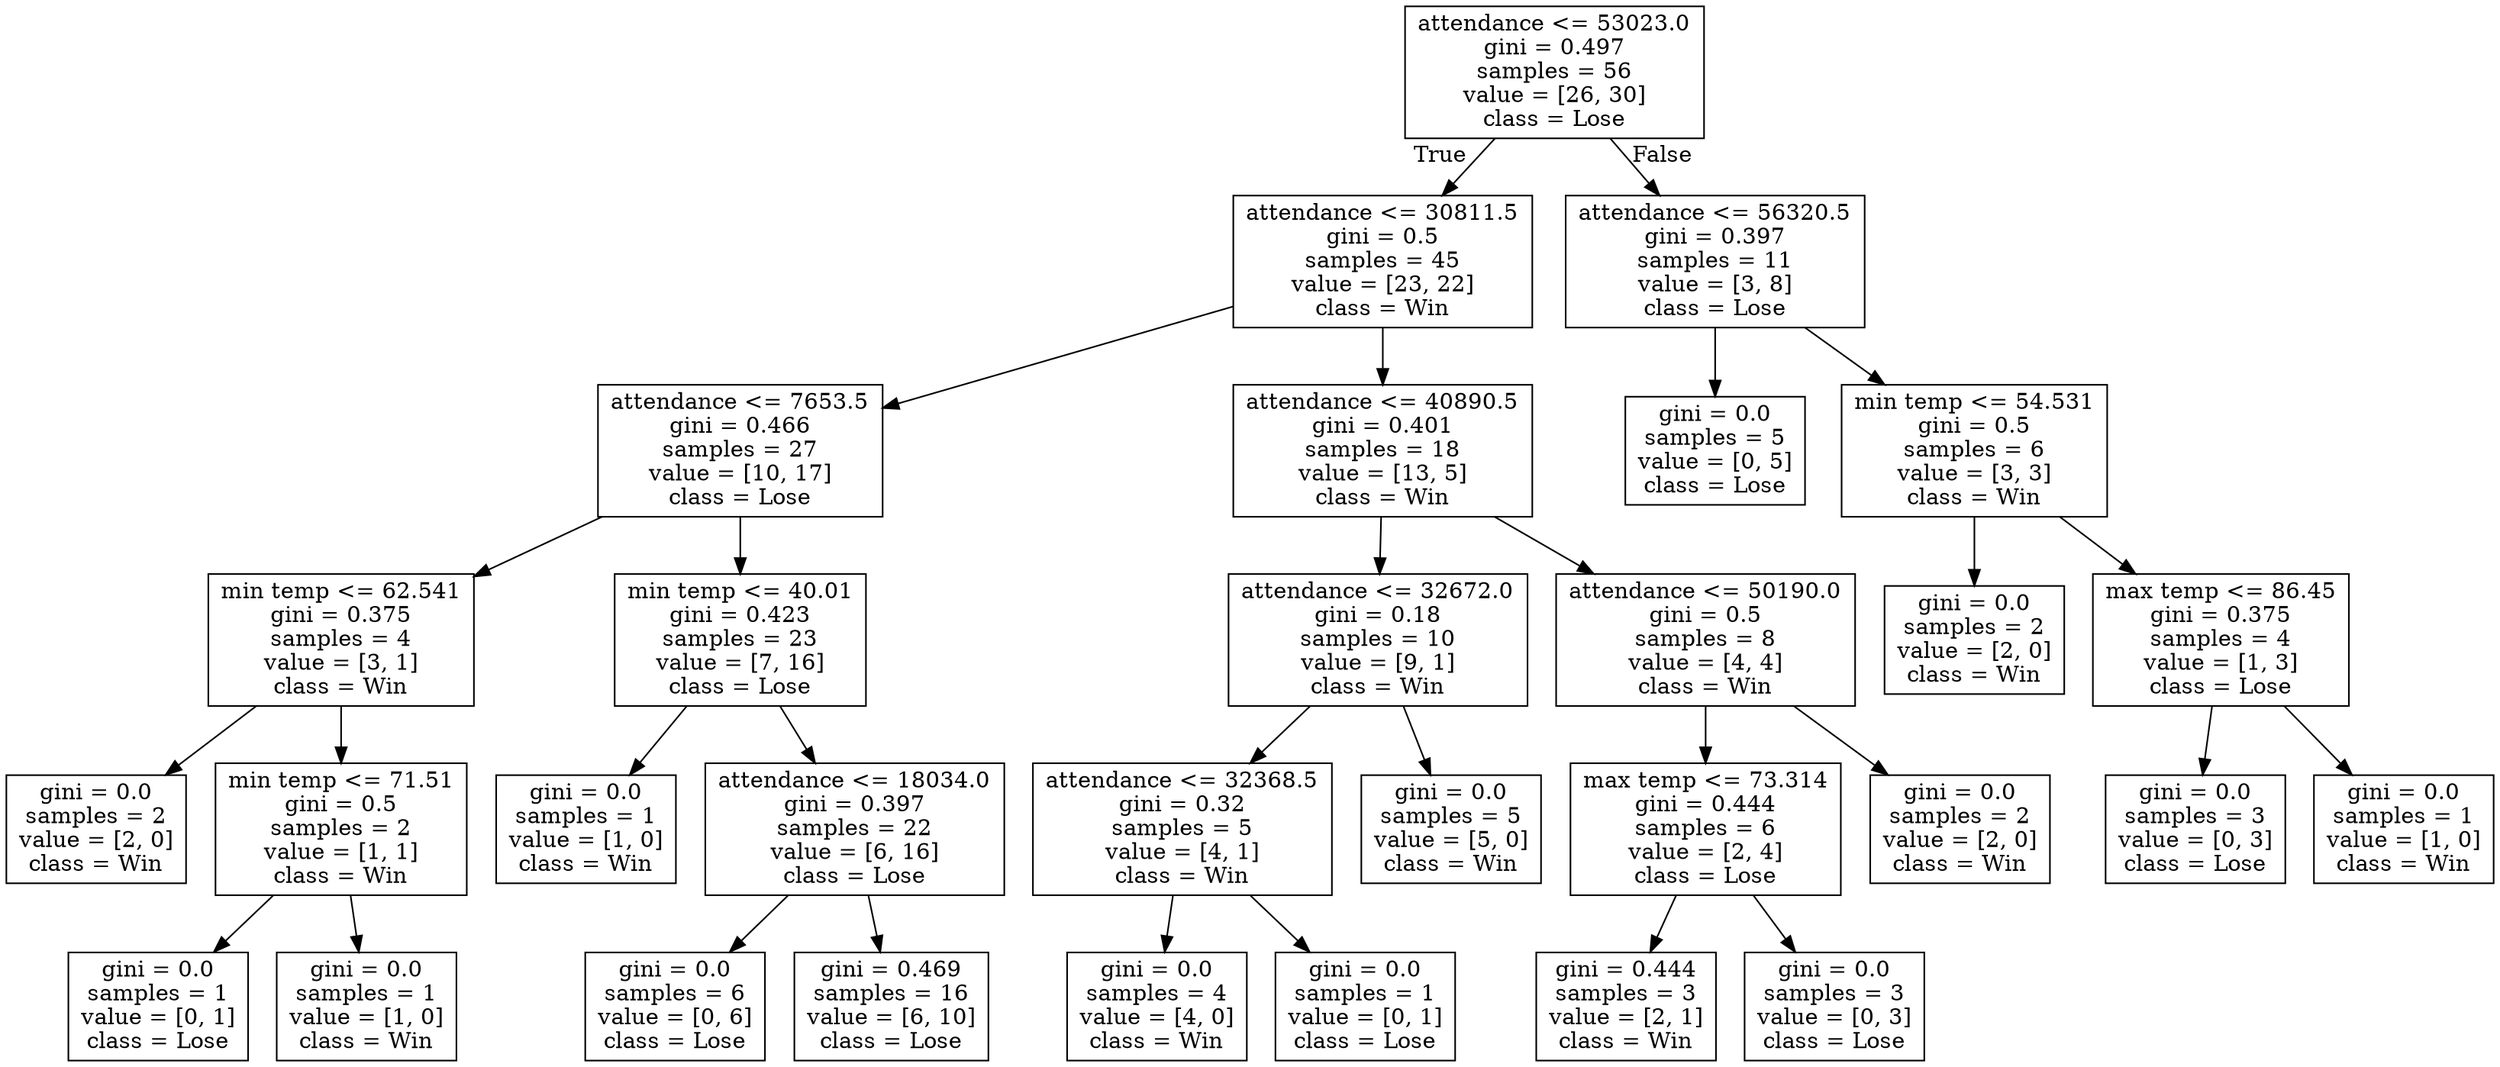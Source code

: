 digraph Tree {
node [shape=box] ;
0 [label="attendance <= 53023.0\ngini = 0.497\nsamples = 56\nvalue = [26, 30]\nclass = Lose"] ;
1 [label="attendance <= 30811.5\ngini = 0.5\nsamples = 45\nvalue = [23, 22]\nclass = Win"] ;
0 -> 1 [labeldistance=2.5, labelangle=45, headlabel="True"] ;
2 [label="attendance <= 7653.5\ngini = 0.466\nsamples = 27\nvalue = [10, 17]\nclass = Lose"] ;
1 -> 2 ;
3 [label="min temp <= 62.541\ngini = 0.375\nsamples = 4\nvalue = [3, 1]\nclass = Win"] ;
2 -> 3 ;
4 [label="gini = 0.0\nsamples = 2\nvalue = [2, 0]\nclass = Win"] ;
3 -> 4 ;
5 [label="min temp <= 71.51\ngini = 0.5\nsamples = 2\nvalue = [1, 1]\nclass = Win"] ;
3 -> 5 ;
6 [label="gini = 0.0\nsamples = 1\nvalue = [0, 1]\nclass = Lose"] ;
5 -> 6 ;
7 [label="gini = 0.0\nsamples = 1\nvalue = [1, 0]\nclass = Win"] ;
5 -> 7 ;
8 [label="min temp <= 40.01\ngini = 0.423\nsamples = 23\nvalue = [7, 16]\nclass = Lose"] ;
2 -> 8 ;
9 [label="gini = 0.0\nsamples = 1\nvalue = [1, 0]\nclass = Win"] ;
8 -> 9 ;
10 [label="attendance <= 18034.0\ngini = 0.397\nsamples = 22\nvalue = [6, 16]\nclass = Lose"] ;
8 -> 10 ;
11 [label="gini = 0.0\nsamples = 6\nvalue = [0, 6]\nclass = Lose"] ;
10 -> 11 ;
12 [label="gini = 0.469\nsamples = 16\nvalue = [6, 10]\nclass = Lose"] ;
10 -> 12 ;
13 [label="attendance <= 40890.5\ngini = 0.401\nsamples = 18\nvalue = [13, 5]\nclass = Win"] ;
1 -> 13 ;
14 [label="attendance <= 32672.0\ngini = 0.18\nsamples = 10\nvalue = [9, 1]\nclass = Win"] ;
13 -> 14 ;
15 [label="attendance <= 32368.5\ngini = 0.32\nsamples = 5\nvalue = [4, 1]\nclass = Win"] ;
14 -> 15 ;
16 [label="gini = 0.0\nsamples = 4\nvalue = [4, 0]\nclass = Win"] ;
15 -> 16 ;
17 [label="gini = 0.0\nsamples = 1\nvalue = [0, 1]\nclass = Lose"] ;
15 -> 17 ;
18 [label="gini = 0.0\nsamples = 5\nvalue = [5, 0]\nclass = Win"] ;
14 -> 18 ;
19 [label="attendance <= 50190.0\ngini = 0.5\nsamples = 8\nvalue = [4, 4]\nclass = Win"] ;
13 -> 19 ;
20 [label="max temp <= 73.314\ngini = 0.444\nsamples = 6\nvalue = [2, 4]\nclass = Lose"] ;
19 -> 20 ;
21 [label="gini = 0.444\nsamples = 3\nvalue = [2, 1]\nclass = Win"] ;
20 -> 21 ;
22 [label="gini = 0.0\nsamples = 3\nvalue = [0, 3]\nclass = Lose"] ;
20 -> 22 ;
23 [label="gini = 0.0\nsamples = 2\nvalue = [2, 0]\nclass = Win"] ;
19 -> 23 ;
24 [label="attendance <= 56320.5\ngini = 0.397\nsamples = 11\nvalue = [3, 8]\nclass = Lose"] ;
0 -> 24 [labeldistance=2.5, labelangle=-45, headlabel="False"] ;
25 [label="gini = 0.0\nsamples = 5\nvalue = [0, 5]\nclass = Lose"] ;
24 -> 25 ;
26 [label="min temp <= 54.531\ngini = 0.5\nsamples = 6\nvalue = [3, 3]\nclass = Win"] ;
24 -> 26 ;
27 [label="gini = 0.0\nsamples = 2\nvalue = [2, 0]\nclass = Win"] ;
26 -> 27 ;
28 [label="max temp <= 86.45\ngini = 0.375\nsamples = 4\nvalue = [1, 3]\nclass = Lose"] ;
26 -> 28 ;
29 [label="gini = 0.0\nsamples = 3\nvalue = [0, 3]\nclass = Lose"] ;
28 -> 29 ;
30 [label="gini = 0.0\nsamples = 1\nvalue = [1, 0]\nclass = Win"] ;
28 -> 30 ;
}